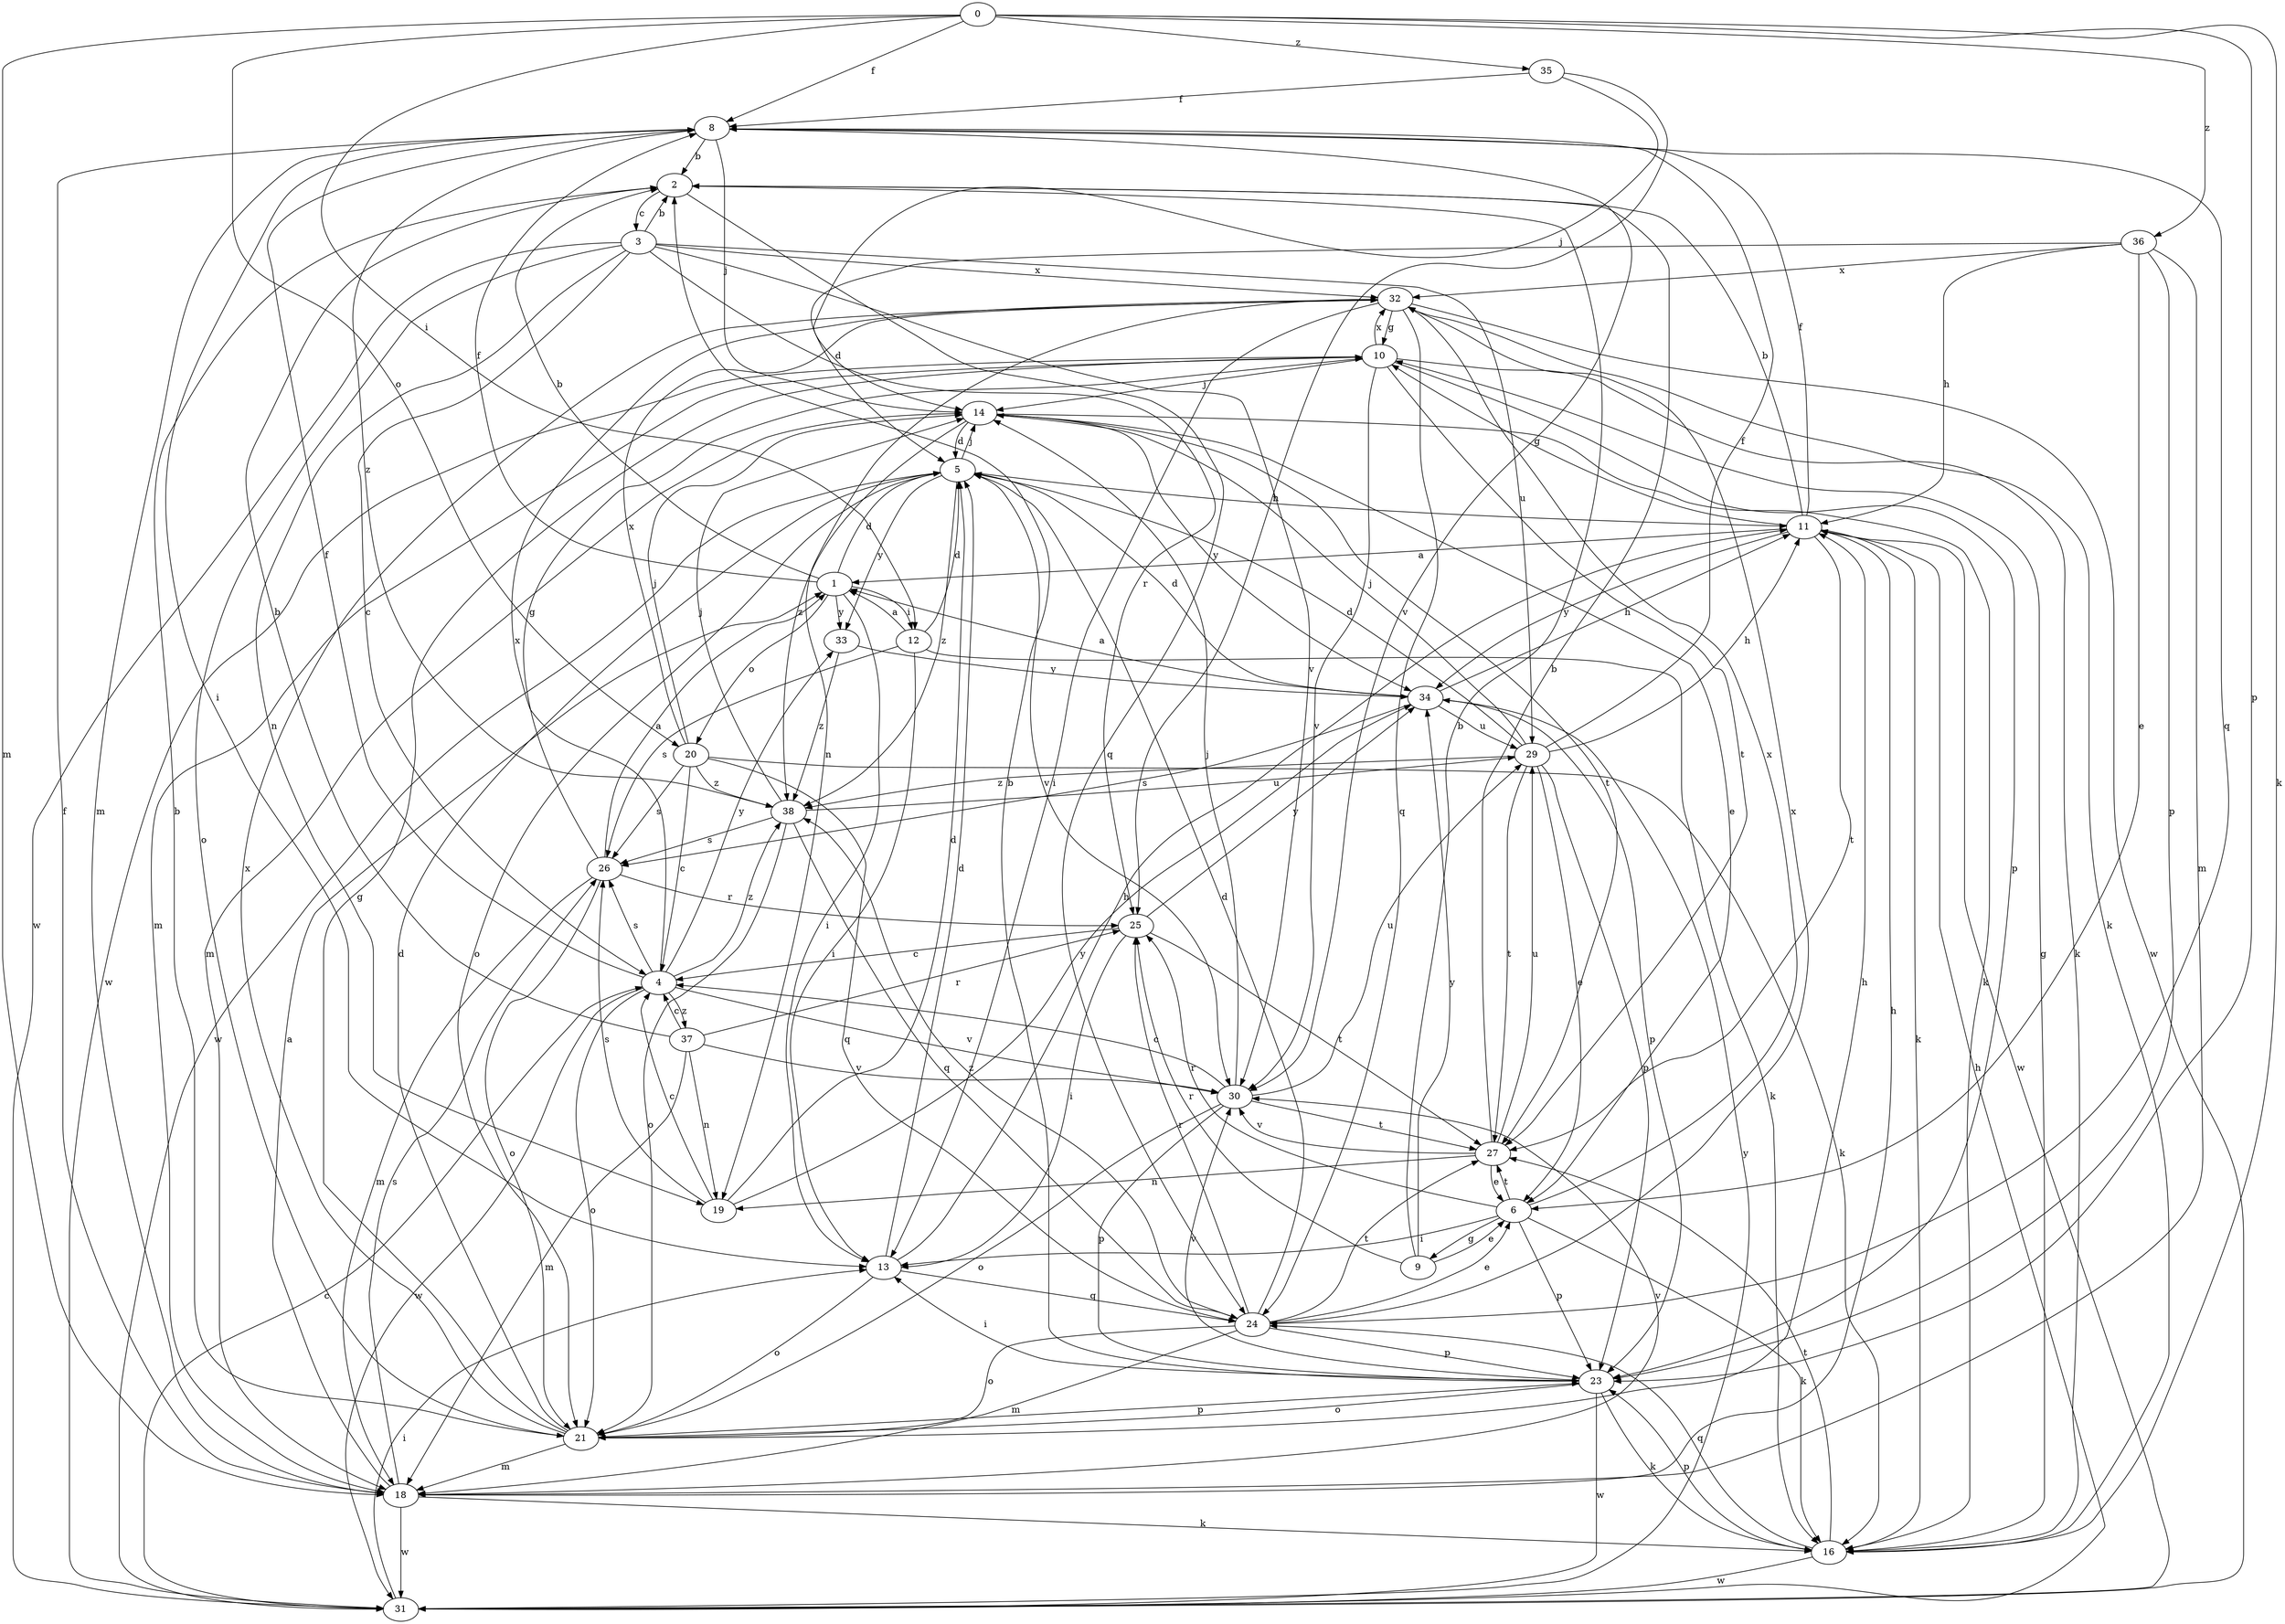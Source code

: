 strict digraph  {
0;
1;
2;
3;
4;
5;
6;
8;
9;
10;
11;
12;
13;
14;
16;
18;
19;
20;
21;
23;
24;
25;
26;
27;
29;
30;
31;
32;
33;
34;
35;
36;
37;
38;
0 -> 8  [label=f];
0 -> 12  [label=i];
0 -> 16  [label=k];
0 -> 18  [label=m];
0 -> 20  [label=o];
0 -> 23  [label=p];
0 -> 35  [label=z];
0 -> 36  [label=z];
1 -> 2  [label=b];
1 -> 5  [label=d];
1 -> 8  [label=f];
1 -> 12  [label=i];
1 -> 13  [label=i];
1 -> 20  [label=o];
1 -> 33  [label=y];
2 -> 3  [label=c];
2 -> 24  [label=q];
3 -> 2  [label=b];
3 -> 4  [label=c];
3 -> 19  [label=n];
3 -> 21  [label=o];
3 -> 25  [label=r];
3 -> 29  [label=u];
3 -> 30  [label=v];
3 -> 31  [label=w];
3 -> 32  [label=x];
4 -> 8  [label=f];
4 -> 21  [label=o];
4 -> 26  [label=s];
4 -> 30  [label=v];
4 -> 31  [label=w];
4 -> 32  [label=x];
4 -> 33  [label=y];
4 -> 37  [label=z];
4 -> 38  [label=z];
5 -> 11  [label=h];
5 -> 14  [label=j];
5 -> 21  [label=o];
5 -> 30  [label=v];
5 -> 31  [label=w];
5 -> 33  [label=y];
5 -> 38  [label=z];
6 -> 9  [label=g];
6 -> 13  [label=i];
6 -> 16  [label=k];
6 -> 23  [label=p];
6 -> 25  [label=r];
6 -> 27  [label=t];
6 -> 32  [label=x];
8 -> 2  [label=b];
8 -> 13  [label=i];
8 -> 14  [label=j];
8 -> 18  [label=m];
8 -> 24  [label=q];
8 -> 30  [label=v];
8 -> 38  [label=z];
9 -> 2  [label=b];
9 -> 6  [label=e];
9 -> 25  [label=r];
9 -> 34  [label=y];
10 -> 14  [label=j];
10 -> 16  [label=k];
10 -> 18  [label=m];
10 -> 23  [label=p];
10 -> 27  [label=t];
10 -> 30  [label=v];
10 -> 31  [label=w];
10 -> 32  [label=x];
11 -> 1  [label=a];
11 -> 2  [label=b];
11 -> 8  [label=f];
11 -> 10  [label=g];
11 -> 16  [label=k];
11 -> 27  [label=t];
11 -> 31  [label=w];
11 -> 34  [label=y];
12 -> 1  [label=a];
12 -> 5  [label=d];
12 -> 13  [label=i];
12 -> 16  [label=k];
12 -> 26  [label=s];
13 -> 5  [label=d];
13 -> 11  [label=h];
13 -> 21  [label=o];
13 -> 24  [label=q];
14 -> 5  [label=d];
14 -> 6  [label=e];
14 -> 16  [label=k];
14 -> 18  [label=m];
14 -> 27  [label=t];
14 -> 34  [label=y];
14 -> 38  [label=z];
16 -> 10  [label=g];
16 -> 23  [label=p];
16 -> 24  [label=q];
16 -> 27  [label=t];
16 -> 31  [label=w];
18 -> 1  [label=a];
18 -> 8  [label=f];
18 -> 11  [label=h];
18 -> 16  [label=k];
18 -> 26  [label=s];
18 -> 30  [label=v];
18 -> 31  [label=w];
19 -> 4  [label=c];
19 -> 5  [label=d];
19 -> 26  [label=s];
19 -> 34  [label=y];
20 -> 4  [label=c];
20 -> 14  [label=j];
20 -> 16  [label=k];
20 -> 24  [label=q];
20 -> 26  [label=s];
20 -> 32  [label=x];
20 -> 38  [label=z];
21 -> 2  [label=b];
21 -> 5  [label=d];
21 -> 10  [label=g];
21 -> 11  [label=h];
21 -> 18  [label=m];
21 -> 23  [label=p];
21 -> 32  [label=x];
23 -> 2  [label=b];
23 -> 13  [label=i];
23 -> 16  [label=k];
23 -> 21  [label=o];
23 -> 30  [label=v];
23 -> 31  [label=w];
24 -> 5  [label=d];
24 -> 6  [label=e];
24 -> 18  [label=m];
24 -> 21  [label=o];
24 -> 23  [label=p];
24 -> 25  [label=r];
24 -> 27  [label=t];
24 -> 32  [label=x];
24 -> 38  [label=z];
25 -> 4  [label=c];
25 -> 13  [label=i];
25 -> 27  [label=t];
25 -> 34  [label=y];
26 -> 1  [label=a];
26 -> 10  [label=g];
26 -> 18  [label=m];
26 -> 21  [label=o];
26 -> 25  [label=r];
27 -> 2  [label=b];
27 -> 6  [label=e];
27 -> 19  [label=n];
27 -> 29  [label=u];
27 -> 30  [label=v];
29 -> 5  [label=d];
29 -> 6  [label=e];
29 -> 8  [label=f];
29 -> 11  [label=h];
29 -> 14  [label=j];
29 -> 23  [label=p];
29 -> 27  [label=t];
29 -> 38  [label=z];
30 -> 4  [label=c];
30 -> 14  [label=j];
30 -> 21  [label=o];
30 -> 23  [label=p];
30 -> 27  [label=t];
30 -> 29  [label=u];
31 -> 4  [label=c];
31 -> 11  [label=h];
31 -> 13  [label=i];
31 -> 34  [label=y];
32 -> 10  [label=g];
32 -> 13  [label=i];
32 -> 16  [label=k];
32 -> 19  [label=n];
32 -> 24  [label=q];
32 -> 31  [label=w];
33 -> 34  [label=y];
33 -> 38  [label=z];
34 -> 1  [label=a];
34 -> 5  [label=d];
34 -> 11  [label=h];
34 -> 23  [label=p];
34 -> 26  [label=s];
34 -> 29  [label=u];
35 -> 8  [label=f];
35 -> 14  [label=j];
35 -> 25  [label=r];
36 -> 5  [label=d];
36 -> 6  [label=e];
36 -> 11  [label=h];
36 -> 18  [label=m];
36 -> 23  [label=p];
36 -> 32  [label=x];
37 -> 2  [label=b];
37 -> 4  [label=c];
37 -> 18  [label=m];
37 -> 19  [label=n];
37 -> 25  [label=r];
37 -> 30  [label=v];
38 -> 14  [label=j];
38 -> 21  [label=o];
38 -> 24  [label=q];
38 -> 26  [label=s];
38 -> 29  [label=u];
}
